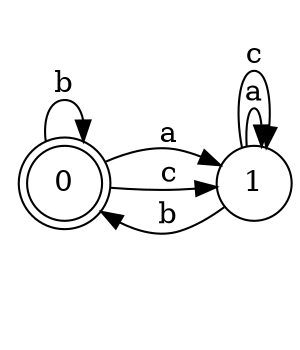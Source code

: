 digraph n2_9 {
__start0 [label="" shape="none"];

rankdir=LR;
size="8,5";

s0 [style="rounded,filled", color="black", fillcolor="white" shape="doublecircle", label="0"];
s1 [style="filled", color="black", fillcolor="white" shape="circle", label="1"];
s0 -> s1 [label="a"];
s0 -> s0 [label="b"];
s0 -> s1 [label="c"];
s1 -> s1 [label="a"];
s1 -> s0 [label="b"];
s1 -> s1 [label="c"];

}
